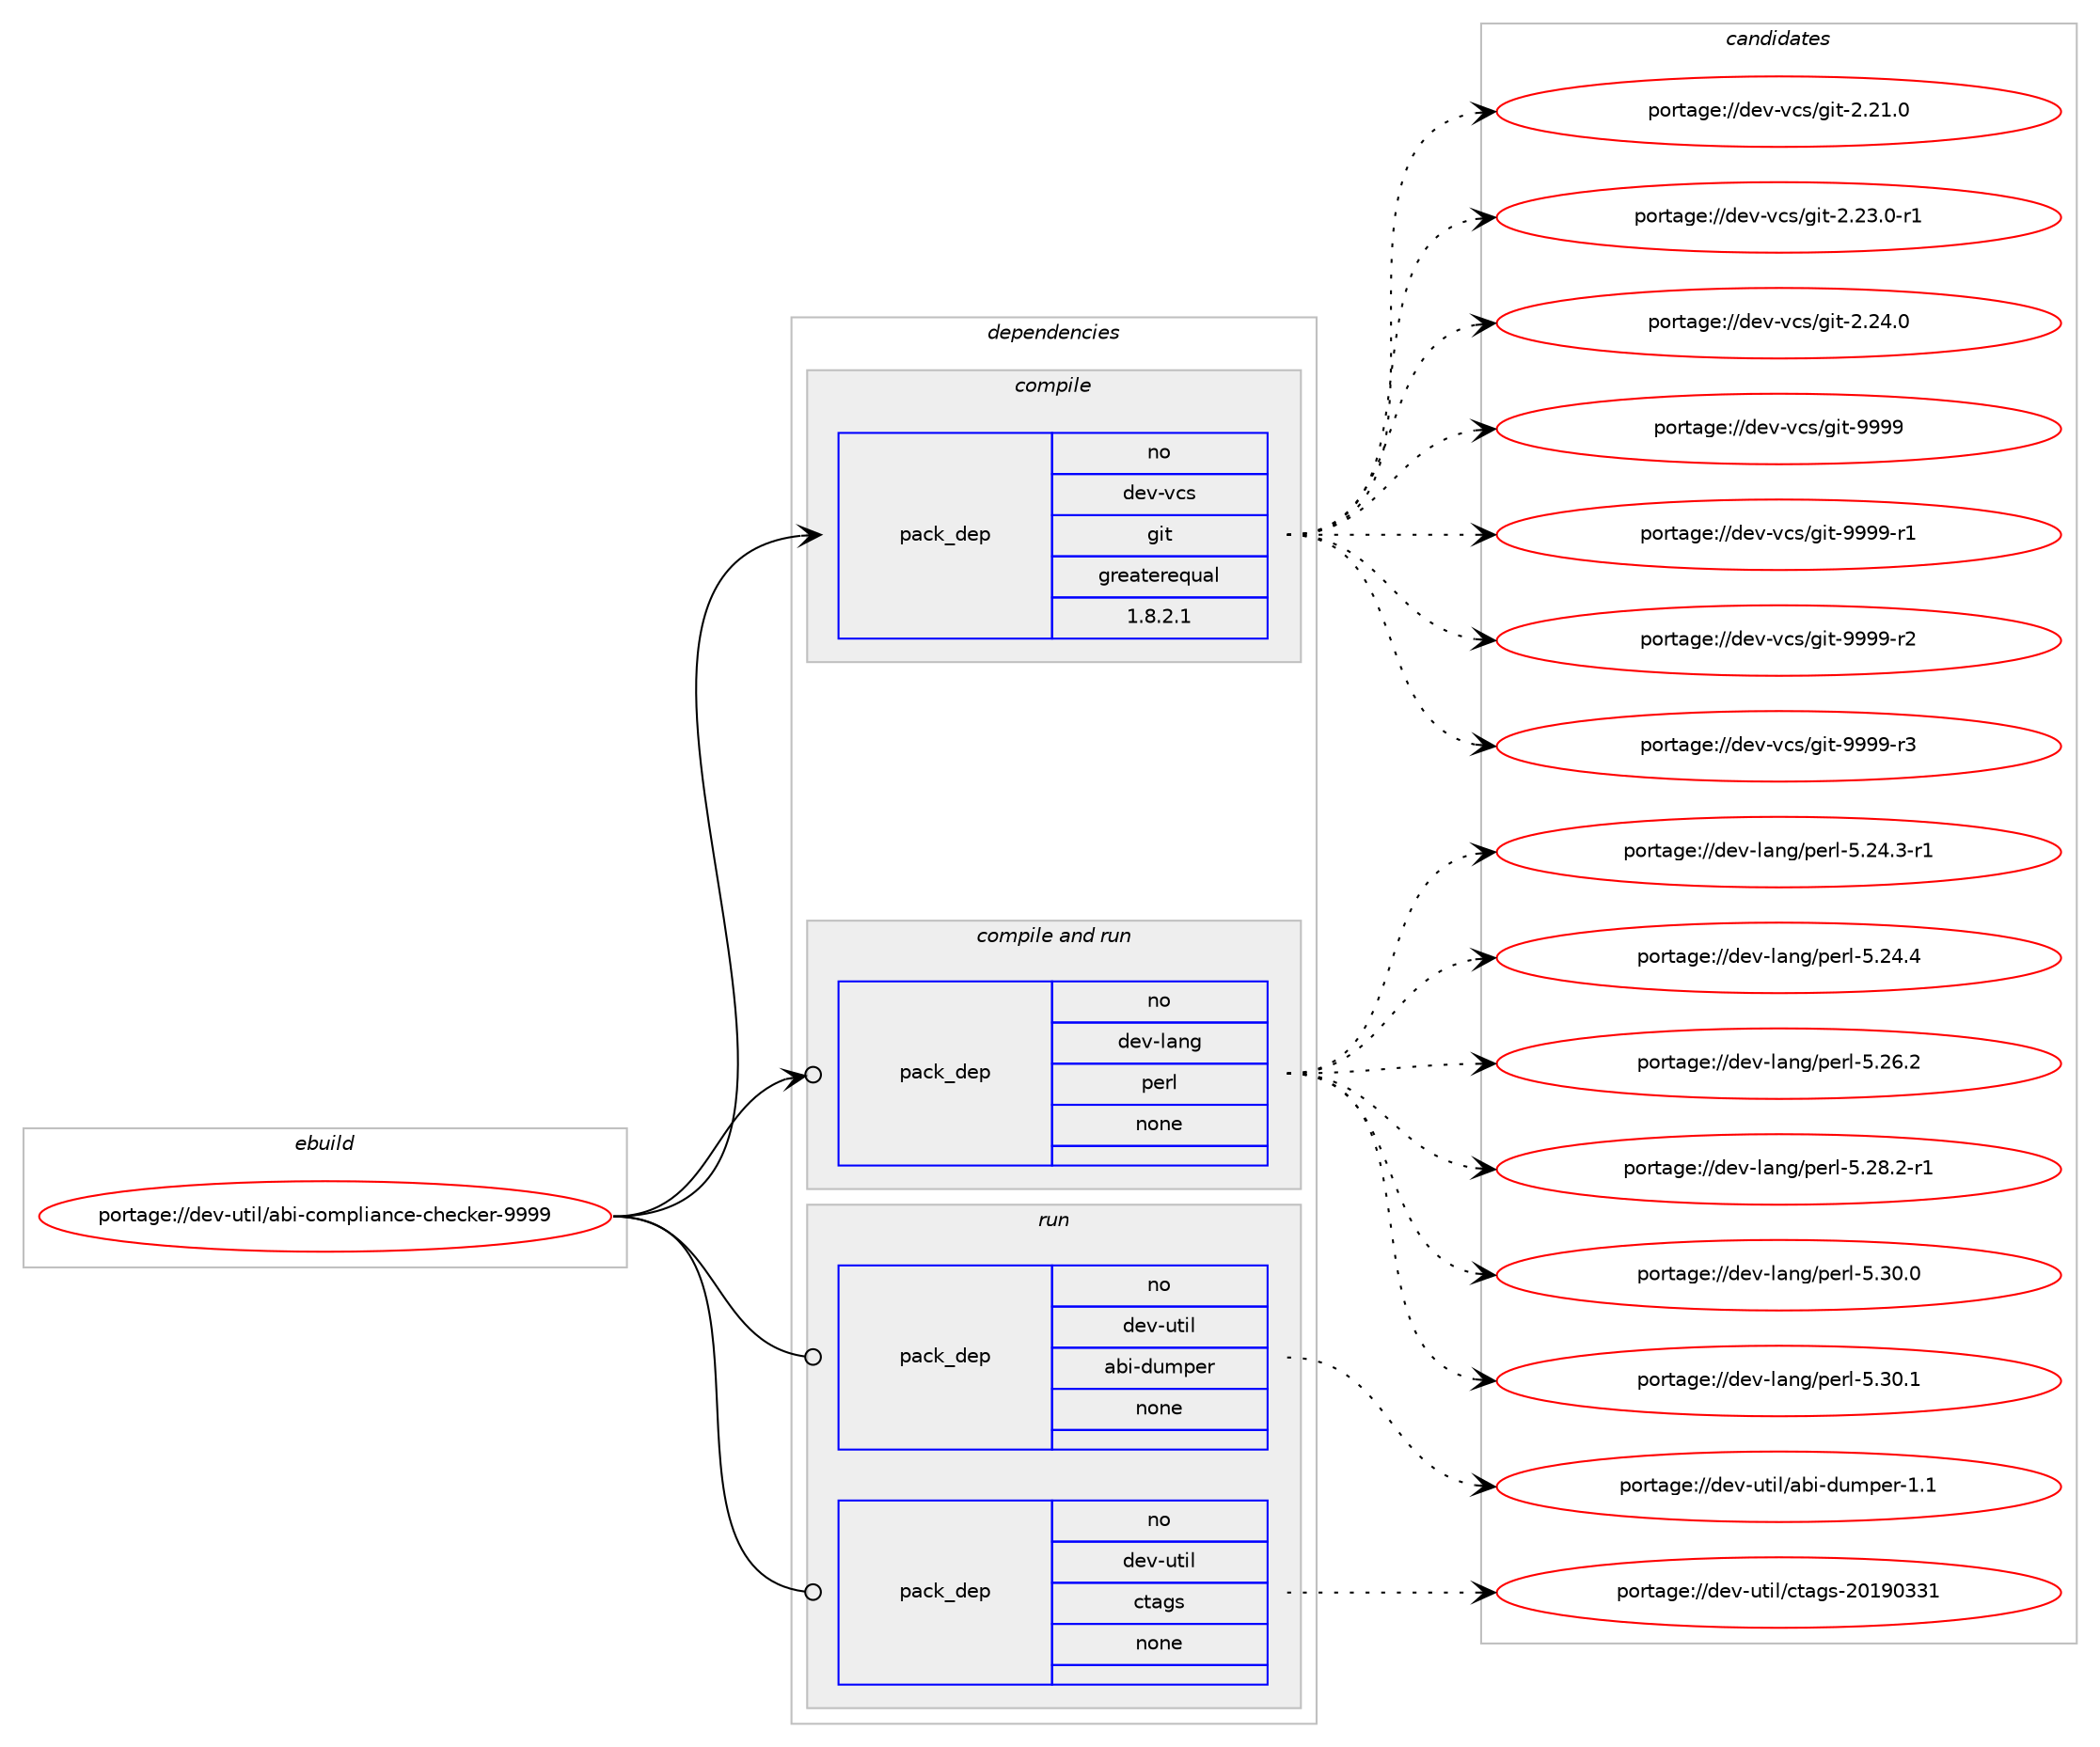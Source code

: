 digraph prolog {

# *************
# Graph options
# *************

newrank=true;
concentrate=true;
compound=true;
graph [rankdir=LR,fontname=Helvetica,fontsize=10,ranksep=1.5];#, ranksep=2.5, nodesep=0.2];
edge  [arrowhead=vee];
node  [fontname=Helvetica,fontsize=10];

# **********
# The ebuild
# **********

subgraph cluster_leftcol {
color=gray;
rank=same;
label=<<i>ebuild</i>>;
id [label="portage://dev-util/abi-compliance-checker-9999", color=red, width=4, href="../dev-util/abi-compliance-checker-9999.svg"];
}

# ****************
# The dependencies
# ****************

subgraph cluster_midcol {
color=gray;
label=<<i>dependencies</i>>;
subgraph cluster_compile {
fillcolor="#eeeeee";
style=filled;
label=<<i>compile</i>>;
subgraph pack184462 {
dependency258324 [label=<<TABLE BORDER="0" CELLBORDER="1" CELLSPACING="0" CELLPADDING="4" WIDTH="220"><TR><TD ROWSPAN="6" CELLPADDING="30">pack_dep</TD></TR><TR><TD WIDTH="110">no</TD></TR><TR><TD>dev-vcs</TD></TR><TR><TD>git</TD></TR><TR><TD>greaterequal</TD></TR><TR><TD>1.8.2.1</TD></TR></TABLE>>, shape=none, color=blue];
}
id:e -> dependency258324:w [weight=20,style="solid",arrowhead="vee"];
}
subgraph cluster_compileandrun {
fillcolor="#eeeeee";
style=filled;
label=<<i>compile and run</i>>;
subgraph pack184463 {
dependency258325 [label=<<TABLE BORDER="0" CELLBORDER="1" CELLSPACING="0" CELLPADDING="4" WIDTH="220"><TR><TD ROWSPAN="6" CELLPADDING="30">pack_dep</TD></TR><TR><TD WIDTH="110">no</TD></TR><TR><TD>dev-lang</TD></TR><TR><TD>perl</TD></TR><TR><TD>none</TD></TR><TR><TD></TD></TR></TABLE>>, shape=none, color=blue];
}
id:e -> dependency258325:w [weight=20,style="solid",arrowhead="odotvee"];
}
subgraph cluster_run {
fillcolor="#eeeeee";
style=filled;
label=<<i>run</i>>;
subgraph pack184464 {
dependency258326 [label=<<TABLE BORDER="0" CELLBORDER="1" CELLSPACING="0" CELLPADDING="4" WIDTH="220"><TR><TD ROWSPAN="6" CELLPADDING="30">pack_dep</TD></TR><TR><TD WIDTH="110">no</TD></TR><TR><TD>dev-util</TD></TR><TR><TD>abi-dumper</TD></TR><TR><TD>none</TD></TR><TR><TD></TD></TR></TABLE>>, shape=none, color=blue];
}
id:e -> dependency258326:w [weight=20,style="solid",arrowhead="odot"];
subgraph pack184465 {
dependency258327 [label=<<TABLE BORDER="0" CELLBORDER="1" CELLSPACING="0" CELLPADDING="4" WIDTH="220"><TR><TD ROWSPAN="6" CELLPADDING="30">pack_dep</TD></TR><TR><TD WIDTH="110">no</TD></TR><TR><TD>dev-util</TD></TR><TR><TD>ctags</TD></TR><TR><TD>none</TD></TR><TR><TD></TD></TR></TABLE>>, shape=none, color=blue];
}
id:e -> dependency258327:w [weight=20,style="solid",arrowhead="odot"];
}
}

# **************
# The candidates
# **************

subgraph cluster_choices {
rank=same;
color=gray;
label=<<i>candidates</i>>;

subgraph choice184462 {
color=black;
nodesep=1;
choiceportage10010111845118991154710310511645504650494648 [label="portage://dev-vcs/git-2.21.0", color=red, width=4,href="../dev-vcs/git-2.21.0.svg"];
choiceportage100101118451189911547103105116455046505146484511449 [label="portage://dev-vcs/git-2.23.0-r1", color=red, width=4,href="../dev-vcs/git-2.23.0-r1.svg"];
choiceportage10010111845118991154710310511645504650524648 [label="portage://dev-vcs/git-2.24.0", color=red, width=4,href="../dev-vcs/git-2.24.0.svg"];
choiceportage1001011184511899115471031051164557575757 [label="portage://dev-vcs/git-9999", color=red, width=4,href="../dev-vcs/git-9999.svg"];
choiceportage10010111845118991154710310511645575757574511449 [label="portage://dev-vcs/git-9999-r1", color=red, width=4,href="../dev-vcs/git-9999-r1.svg"];
choiceportage10010111845118991154710310511645575757574511450 [label="portage://dev-vcs/git-9999-r2", color=red, width=4,href="../dev-vcs/git-9999-r2.svg"];
choiceportage10010111845118991154710310511645575757574511451 [label="portage://dev-vcs/git-9999-r3", color=red, width=4,href="../dev-vcs/git-9999-r3.svg"];
dependency258324:e -> choiceportage10010111845118991154710310511645504650494648:w [style=dotted,weight="100"];
dependency258324:e -> choiceportage100101118451189911547103105116455046505146484511449:w [style=dotted,weight="100"];
dependency258324:e -> choiceportage10010111845118991154710310511645504650524648:w [style=dotted,weight="100"];
dependency258324:e -> choiceportage1001011184511899115471031051164557575757:w [style=dotted,weight="100"];
dependency258324:e -> choiceportage10010111845118991154710310511645575757574511449:w [style=dotted,weight="100"];
dependency258324:e -> choiceportage10010111845118991154710310511645575757574511450:w [style=dotted,weight="100"];
dependency258324:e -> choiceportage10010111845118991154710310511645575757574511451:w [style=dotted,weight="100"];
}
subgraph choice184463 {
color=black;
nodesep=1;
choiceportage100101118451089711010347112101114108455346505246514511449 [label="portage://dev-lang/perl-5.24.3-r1", color=red, width=4,href="../dev-lang/perl-5.24.3-r1.svg"];
choiceportage10010111845108971101034711210111410845534650524652 [label="portage://dev-lang/perl-5.24.4", color=red, width=4,href="../dev-lang/perl-5.24.4.svg"];
choiceportage10010111845108971101034711210111410845534650544650 [label="portage://dev-lang/perl-5.26.2", color=red, width=4,href="../dev-lang/perl-5.26.2.svg"];
choiceportage100101118451089711010347112101114108455346505646504511449 [label="portage://dev-lang/perl-5.28.2-r1", color=red, width=4,href="../dev-lang/perl-5.28.2-r1.svg"];
choiceportage10010111845108971101034711210111410845534651484648 [label="portage://dev-lang/perl-5.30.0", color=red, width=4,href="../dev-lang/perl-5.30.0.svg"];
choiceportage10010111845108971101034711210111410845534651484649 [label="portage://dev-lang/perl-5.30.1", color=red, width=4,href="../dev-lang/perl-5.30.1.svg"];
dependency258325:e -> choiceportage100101118451089711010347112101114108455346505246514511449:w [style=dotted,weight="100"];
dependency258325:e -> choiceportage10010111845108971101034711210111410845534650524652:w [style=dotted,weight="100"];
dependency258325:e -> choiceportage10010111845108971101034711210111410845534650544650:w [style=dotted,weight="100"];
dependency258325:e -> choiceportage100101118451089711010347112101114108455346505646504511449:w [style=dotted,weight="100"];
dependency258325:e -> choiceportage10010111845108971101034711210111410845534651484648:w [style=dotted,weight="100"];
dependency258325:e -> choiceportage10010111845108971101034711210111410845534651484649:w [style=dotted,weight="100"];
}
subgraph choice184464 {
color=black;
nodesep=1;
choiceportage100101118451171161051084797981054510011710911210111445494649 [label="portage://dev-util/abi-dumper-1.1", color=red, width=4,href="../dev-util/abi-dumper-1.1.svg"];
dependency258326:e -> choiceportage100101118451171161051084797981054510011710911210111445494649:w [style=dotted,weight="100"];
}
subgraph choice184465 {
color=black;
nodesep=1;
choiceportage10010111845117116105108479911697103115455048495748515149 [label="portage://dev-util/ctags-20190331", color=red, width=4,href="../dev-util/ctags-20190331.svg"];
dependency258327:e -> choiceportage10010111845117116105108479911697103115455048495748515149:w [style=dotted,weight="100"];
}
}

}
